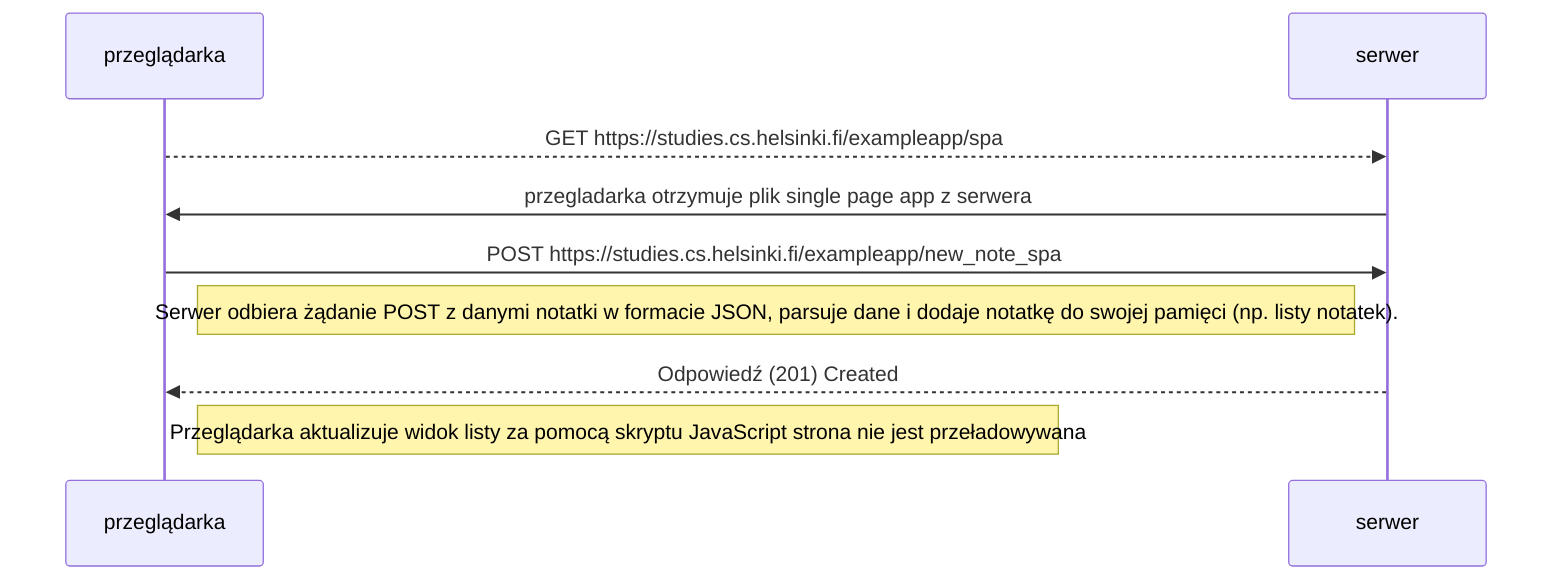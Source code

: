 sequenceDiagram
participant przeglądarka
participant serwer
przeglądarka-->>serwer:GET https://studies.cs.helsinki.fi/exampleapp/spa
    serwer->>przeglądarka:przegladarka otrzymuje plik single page app z serwera
    przeglądarka ->> serwer: POST https://studies.cs.helsinki.fi/exampleapp/new_note_spa
    Note left of serwer: Serwer odbiera żądanie POST z danymi notatki w formacie JSON, parsuje dane i dodaje notatkę do swojej pamięci (np. listy notatek).
    serwer -->> przeglądarka: Odpowiedź (201) Created
    Note right of przeglądarka: Przeglądarka aktualizuje widok listy za pomocą skryptu JavaScript strona nie jest przeładowywana